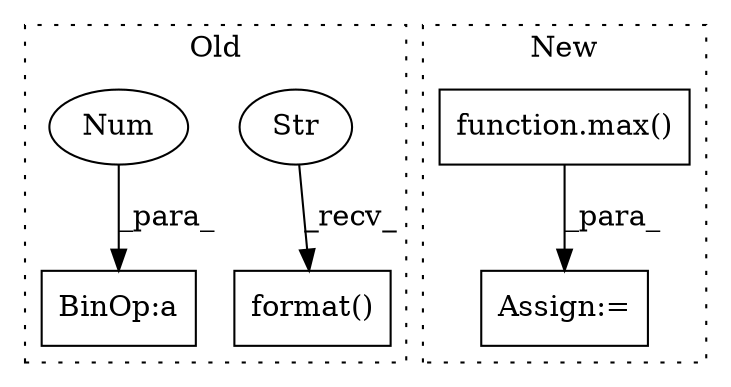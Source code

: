 digraph G {
subgraph cluster0 {
1 [label="format()" a="75" s="27265,27308" l="30,1" shape="box"];
3 [label="Str" a="66" s="27265" l="22" shape="ellipse"];
4 [label="BinOp:a" a="82" s="27109" l="1" shape="box"];
5 [label="Num" a="76" s="27110" l="1" shape="ellipse"];
label = "Old";
style="dotted";
}
subgraph cluster1 {
2 [label="function.max()" a="75" s="20031,20079" l="4,1" shape="box"];
6 [label="Assign:=" a="68" s="20028" l="3" shape="box"];
label = "New";
style="dotted";
}
2 -> 6 [label="_para_"];
3 -> 1 [label="_recv_"];
5 -> 4 [label="_para_"];
}